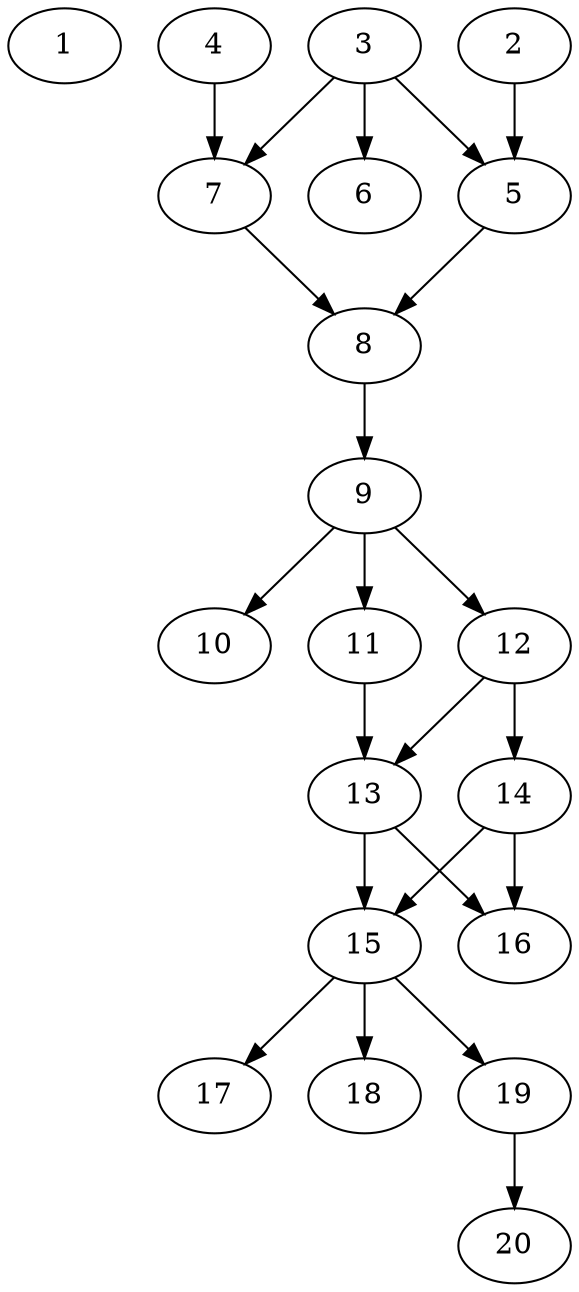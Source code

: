 // DAG automatically generated by daggen at Sat Jul 27 15:35:52 2019
// ./daggen --dot -n 20 --ccr 0.4 --fat 0.4 --regular 0.5 --density 0.6 --mindata 5242880 --maxdata 52428800 
digraph G {
  1 [size="101570560", alpha="0.11", expect_size="40628224"] 
  2 [size="58124800", alpha="0.06", expect_size="23249920"] 
  2 -> 5 [size ="23249920"]
  3 [size="92897280", alpha="0.05", expect_size="37158912"] 
  3 -> 5 [size ="37158912"]
  3 -> 6 [size ="37158912"]
  3 -> 7 [size ="37158912"]
  4 [size="110873600", alpha="0.04", expect_size="44349440"] 
  4 -> 7 [size ="44349440"]
  5 [size="26972160", alpha="0.10", expect_size="10788864"] 
  5 -> 8 [size ="10788864"]
  6 [size="81049600", alpha="0.12", expect_size="32419840"] 
  7 [size="29954560", alpha="0.03", expect_size="11981824"] 
  7 -> 8 [size ="11981824"]
  8 [size="66014720", alpha="0.14", expect_size="26405888"] 
  8 -> 9 [size ="26405888"]
  9 [size="69813760", alpha="0.06", expect_size="27925504"] 
  9 -> 10 [size ="27925504"]
  9 -> 11 [size ="27925504"]
  9 -> 12 [size ="27925504"]
  10 [size="123786240", alpha="0.19", expect_size="49514496"] 
  11 [size="17541120", alpha="0.16", expect_size="7016448"] 
  11 -> 13 [size ="7016448"]
  12 [size="81996800", alpha="0.09", expect_size="32798720"] 
  12 -> 13 [size ="32798720"]
  12 -> 14 [size ="32798720"]
  13 [size="114457600", alpha="0.00", expect_size="45783040"] 
  13 -> 15 [size ="45783040"]
  13 -> 16 [size ="45783040"]
  14 [size="24056320", alpha="0.20", expect_size="9622528"] 
  14 -> 15 [size ="9622528"]
  14 -> 16 [size ="9622528"]
  15 [size="45196800", alpha="0.16", expect_size="18078720"] 
  15 -> 17 [size ="18078720"]
  15 -> 18 [size ="18078720"]
  15 -> 19 [size ="18078720"]
  16 [size="103127040", alpha="0.11", expect_size="41250816"] 
  17 [size="54730240", alpha="0.17", expect_size="21892096"] 
  18 [size="72942080", alpha="0.00", expect_size="29176832"] 
  19 [size="37885440", alpha="0.04", expect_size="15154176"] 
  19 -> 20 [size ="15154176"]
  20 [size="72988160", alpha="0.13", expect_size="29195264"] 
}
